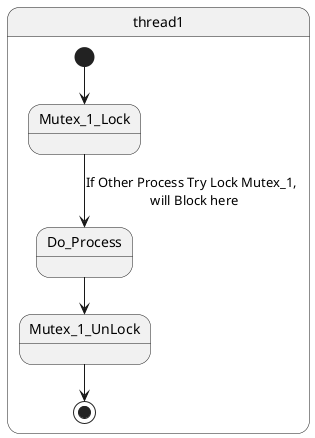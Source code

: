 @startuml

state thread1 {
[*] --> Mutex_1_Lock
Mutex_1_Lock --> Do_Process: If Other Process Try Lock Mutex_1, \n will Block here
Do_Process --> Mutex_1_UnLock
Mutex_1_UnLock --> [*]
}


@enduml
